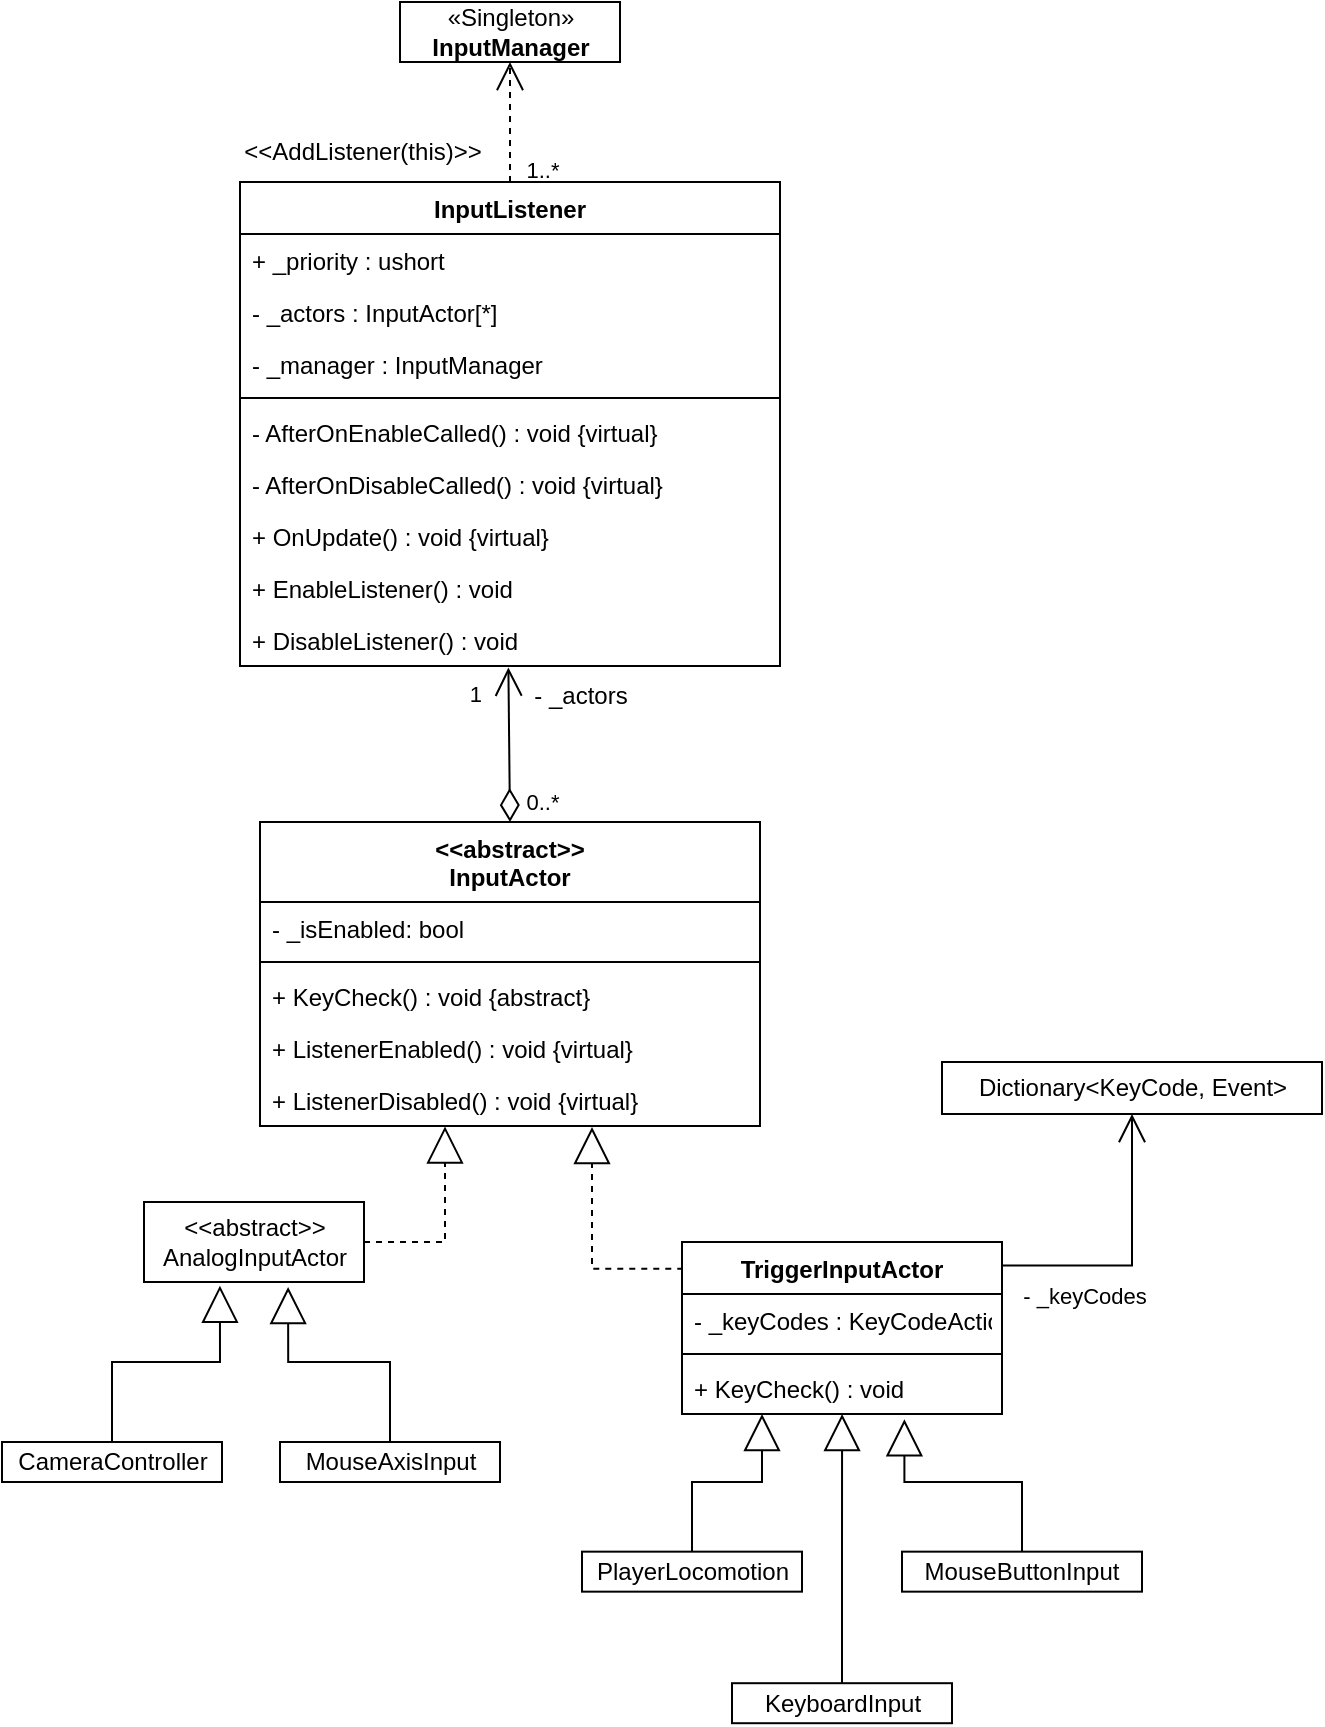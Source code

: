 <mxfile version="20.8.16" type="device"><diagram id="C5RBs43oDa-KdzZeNtuy" name="InputSystem"><mxGraphModel dx="1036" dy="606" grid="1" gridSize="10" guides="1" tooltips="1" connect="1" arrows="1" fold="1" page="1" pageScale="1" pageWidth="827" pageHeight="1169" math="0" shadow="0"><root><mxCell id="WIyWlLk6GJQsqaUBKTNV-0"/><mxCell id="WIyWlLk6GJQsqaUBKTNV-1" parent="WIyWlLk6GJQsqaUBKTNV-0"/><mxCell id="8ojxaHu7D45o9gr_LxsO-8" value="1..*" style="endArrow=open;endSize=12;dashed=1;html=1;rounded=0;labelBorderColor=none;exitX=0.5;exitY=0;exitDx=0;exitDy=0;entryX=0.5;entryY=1;entryDx=0;entryDy=0;" parent="WIyWlLk6GJQsqaUBKTNV-1" source="8ojxaHu7D45o9gr_LxsO-46" target="8ojxaHu7D45o9gr_LxsO-62" edge="1"><mxGeometry x="-0.8" y="-16" width="160" relative="1" as="geometry"><mxPoint x="414" y="410" as="sourcePoint"/><mxPoint x="460" y="340" as="targetPoint"/><Array as="points"/><mxPoint as="offset"/></mxGeometry></mxCell><mxCell id="8ojxaHu7D45o9gr_LxsO-14" value="&amp;lt;&amp;lt;AddListener(this)&amp;gt;&amp;gt;" style="text;html=1;align=center;verticalAlign=middle;resizable=0;points=[];autosize=1;strokeColor=none;fillColor=none;" parent="WIyWlLk6GJQsqaUBKTNV-1" vertex="1"><mxGeometry x="270" y="340" width="140" height="30" as="geometry"/></mxCell><mxCell id="8ojxaHu7D45o9gr_LxsO-16" value="PlayerLocomotion" style="html=1;" parent="WIyWlLk6GJQsqaUBKTNV-1" vertex="1"><mxGeometry x="450" y="1054.83" width="110" height="20" as="geometry"/></mxCell><mxCell id="8ojxaHu7D45o9gr_LxsO-18" value="CameraController" style="html=1;" parent="WIyWlLk6GJQsqaUBKTNV-1" vertex="1"><mxGeometry x="160" y="1000" width="110" height="20" as="geometry"/></mxCell><mxCell id="8ojxaHu7D45o9gr_LxsO-22" value="&lt;&lt;abstract&gt;&gt;&#10;InputActor" style="swimlane;fontStyle=1;align=center;verticalAlign=top;childLayout=stackLayout;horizontal=1;startSize=40;horizontalStack=0;resizeParent=1;resizeParentMax=0;resizeLast=0;collapsible=1;marginBottom=0;" parent="WIyWlLk6GJQsqaUBKTNV-1" vertex="1"><mxGeometry x="289" y="690" width="250" height="152" as="geometry"/></mxCell><mxCell id="8ojxaHu7D45o9gr_LxsO-23" value="- _isEnabled: bool" style="text;strokeColor=none;fillColor=none;align=left;verticalAlign=top;spacingLeft=4;spacingRight=4;overflow=hidden;rotatable=0;points=[[0,0.5],[1,0.5]];portConstraint=eastwest;" parent="8ojxaHu7D45o9gr_LxsO-22" vertex="1"><mxGeometry y="40" width="250" height="26" as="geometry"/></mxCell><mxCell id="8ojxaHu7D45o9gr_LxsO-24" value="" style="line;strokeWidth=1;fillColor=none;align=left;verticalAlign=middle;spacingTop=-1;spacingLeft=3;spacingRight=3;rotatable=0;labelPosition=right;points=[];portConstraint=eastwest;strokeColor=inherit;" parent="8ojxaHu7D45o9gr_LxsO-22" vertex="1"><mxGeometry y="66" width="250" height="8" as="geometry"/></mxCell><mxCell id="8ojxaHu7D45o9gr_LxsO-25" value="+ KeyCheck() : void {abstract}" style="text;strokeColor=none;fillColor=none;align=left;verticalAlign=top;spacingLeft=4;spacingRight=4;overflow=hidden;rotatable=0;points=[[0,0.5],[1,0.5]];portConstraint=eastwest;" parent="8ojxaHu7D45o9gr_LxsO-22" vertex="1"><mxGeometry y="74" width="250" height="26" as="geometry"/></mxCell><mxCell id="8ojxaHu7D45o9gr_LxsO-26" value="+ ListenerEnabled() : void {virtual}" style="text;strokeColor=none;fillColor=none;align=left;verticalAlign=top;spacingLeft=4;spacingRight=4;overflow=hidden;rotatable=0;points=[[0,0.5],[1,0.5]];portConstraint=eastwest;" parent="8ojxaHu7D45o9gr_LxsO-22" vertex="1"><mxGeometry y="100" width="250" height="26" as="geometry"/></mxCell><mxCell id="8ojxaHu7D45o9gr_LxsO-30" value="+ ListenerDisabled() : void {virtual}" style="text;strokeColor=none;fillColor=none;align=left;verticalAlign=top;spacingLeft=4;spacingRight=4;overflow=hidden;rotatable=0;points=[[0,0.5],[1,0.5]];portConstraint=eastwest;" parent="8ojxaHu7D45o9gr_LxsO-22" vertex="1"><mxGeometry y="126" width="250" height="26" as="geometry"/></mxCell><mxCell id="8ojxaHu7D45o9gr_LxsO-36" value="Dictionary&amp;lt;KeyCode, Event&amp;gt;" style="html=1;" parent="WIyWlLk6GJQsqaUBKTNV-1" vertex="1"><mxGeometry x="630" y="810" width="190" height="26" as="geometry"/></mxCell><mxCell id="8ojxaHu7D45o9gr_LxsO-46" value="InputListener" style="swimlane;fontStyle=1;align=center;verticalAlign=top;childLayout=stackLayout;horizontal=1;startSize=26;horizontalStack=0;resizeParent=1;resizeParentMax=0;resizeLast=0;collapsible=1;marginBottom=0;" parent="WIyWlLk6GJQsqaUBKTNV-1" vertex="1"><mxGeometry x="279" y="370" width="270" height="242" as="geometry"/></mxCell><mxCell id="8ojxaHu7D45o9gr_LxsO-47" value="+ _priority : ushort" style="text;strokeColor=none;fillColor=none;align=left;verticalAlign=top;spacingLeft=4;spacingRight=4;overflow=hidden;rotatable=0;points=[[0,0.5],[1,0.5]];portConstraint=eastwest;" parent="8ojxaHu7D45o9gr_LxsO-46" vertex="1"><mxGeometry y="26" width="270" height="26" as="geometry"/></mxCell><mxCell id="8ojxaHu7D45o9gr_LxsO-50" value="- _actors : InputActor[*]" style="text;strokeColor=none;fillColor=none;align=left;verticalAlign=top;spacingLeft=4;spacingRight=4;overflow=hidden;rotatable=0;points=[[0,0.5],[1,0.5]];portConstraint=eastwest;" parent="8ojxaHu7D45o9gr_LxsO-46" vertex="1"><mxGeometry y="52" width="270" height="26" as="geometry"/></mxCell><mxCell id="8ojxaHu7D45o9gr_LxsO-51" value="- _manager : InputManager" style="text;strokeColor=none;fillColor=none;align=left;verticalAlign=top;spacingLeft=4;spacingRight=4;overflow=hidden;rotatable=0;points=[[0,0.5],[1,0.5]];portConstraint=eastwest;" parent="8ojxaHu7D45o9gr_LxsO-46" vertex="1"><mxGeometry y="78" width="270" height="26" as="geometry"/></mxCell><mxCell id="8ojxaHu7D45o9gr_LxsO-48" value="" style="line;strokeWidth=1;fillColor=none;align=left;verticalAlign=middle;spacingTop=-1;spacingLeft=3;spacingRight=3;rotatable=0;labelPosition=right;points=[];portConstraint=eastwest;strokeColor=inherit;" parent="8ojxaHu7D45o9gr_LxsO-46" vertex="1"><mxGeometry y="104" width="270" height="8" as="geometry"/></mxCell><mxCell id="8ojxaHu7D45o9gr_LxsO-49" value="- AfterOnEnableCalled() : void {virtual}" style="text;strokeColor=none;fillColor=none;align=left;verticalAlign=top;spacingLeft=4;spacingRight=4;overflow=hidden;rotatable=0;points=[[0,0.5],[1,0.5]];portConstraint=eastwest;" parent="8ojxaHu7D45o9gr_LxsO-46" vertex="1"><mxGeometry y="112" width="270" height="26" as="geometry"/></mxCell><mxCell id="8ojxaHu7D45o9gr_LxsO-52" value="- AfterOnDisableCalled() : void {virtual}" style="text;strokeColor=none;fillColor=none;align=left;verticalAlign=top;spacingLeft=4;spacingRight=4;overflow=hidden;rotatable=0;points=[[0,0.5],[1,0.5]];portConstraint=eastwest;" parent="8ojxaHu7D45o9gr_LxsO-46" vertex="1"><mxGeometry y="138" width="270" height="26" as="geometry"/></mxCell><mxCell id="8ojxaHu7D45o9gr_LxsO-53" value="+ OnUpdate() : void {virtual}" style="text;strokeColor=none;fillColor=none;align=left;verticalAlign=top;spacingLeft=4;spacingRight=4;overflow=hidden;rotatable=0;points=[[0,0.5],[1,0.5]];portConstraint=eastwest;" parent="8ojxaHu7D45o9gr_LxsO-46" vertex="1"><mxGeometry y="164" width="270" height="26" as="geometry"/></mxCell><mxCell id="8ojxaHu7D45o9gr_LxsO-54" value="+ EnableListener() : void" style="text;strokeColor=none;fillColor=none;align=left;verticalAlign=top;spacingLeft=4;spacingRight=4;overflow=hidden;rotatable=0;points=[[0,0.5],[1,0.5]];portConstraint=eastwest;" parent="8ojxaHu7D45o9gr_LxsO-46" vertex="1"><mxGeometry y="190" width="270" height="26" as="geometry"/></mxCell><mxCell id="8ojxaHu7D45o9gr_LxsO-55" value="+ DisableListener() : void" style="text;strokeColor=none;fillColor=none;align=left;verticalAlign=top;spacingLeft=4;spacingRight=4;overflow=hidden;rotatable=0;points=[[0,0.5],[1,0.5]];portConstraint=eastwest;" parent="8ojxaHu7D45o9gr_LxsO-46" vertex="1"><mxGeometry y="216" width="270" height="26" as="geometry"/></mxCell><mxCell id="8ojxaHu7D45o9gr_LxsO-61" value="- _actors" style="text;html=1;align=center;verticalAlign=middle;resizable=0;points=[];autosize=1;strokeColor=none;fillColor=none;" parent="WIyWlLk6GJQsqaUBKTNV-1" vertex="1"><mxGeometry x="414" y="612" width="70" height="30" as="geometry"/></mxCell><mxCell id="8ojxaHu7D45o9gr_LxsO-62" value="«Singleton»&lt;br&gt;&lt;b&gt;InputManager&lt;/b&gt;" style="html=1;" parent="WIyWlLk6GJQsqaUBKTNV-1" vertex="1"><mxGeometry x="359" y="280" width="110" height="30" as="geometry"/></mxCell><mxCell id="8ojxaHu7D45o9gr_LxsO-73" value="0..*" style="endArrow=open;html=1;endSize=12;startArrow=diamondThin;startSize=14;startFill=0;rounded=0;labelBorderColor=none;exitX=0.5;exitY=0;exitDx=0;exitDy=0;entryX=0.497;entryY=1.031;entryDx=0;entryDy=0;entryPerimeter=0;" parent="WIyWlLk6GJQsqaUBKTNV-1" source="8ojxaHu7D45o9gr_LxsO-22" target="8ojxaHu7D45o9gr_LxsO-55" edge="1"><mxGeometry x="-0.745" y="-16" relative="1" as="geometry"><mxPoint x="460" y="590" as="sourcePoint"/><mxPoint x="620" y="590" as="targetPoint"/><mxPoint as="offset"/></mxGeometry></mxCell><mxCell id="8ojxaHu7D45o9gr_LxsO-75" value="1" style="edgeLabel;resizable=0;html=1;align=right;verticalAlign=top;" parent="8ojxaHu7D45o9gr_LxsO-73" connectable="0" vertex="1"><mxGeometry x="1" relative="1" as="geometry"><mxPoint x="-13" as="offset"/></mxGeometry></mxCell><mxCell id="8ojxaHu7D45o9gr_LxsO-78" value="" style="endArrow=open;endFill=1;endSize=12;html=1;rounded=0;labelBorderColor=none;entryX=0.5;entryY=1;entryDx=0;entryDy=0;edgeStyle=orthogonalEdgeStyle;exitX=1;exitY=0.137;exitDx=0;exitDy=0;exitPerimeter=0;" parent="WIyWlLk6GJQsqaUBKTNV-1" source="jegye7JA9-gHVdTH3gve-4" target="8ojxaHu7D45o9gr_LxsO-36" edge="1"><mxGeometry width="160" relative="1" as="geometry"><mxPoint x="640" y="908" as="sourcePoint"/><mxPoint x="500" y="690" as="targetPoint"/></mxGeometry></mxCell><mxCell id="8ojxaHu7D45o9gr_LxsO-80" value="- _keyCodes" style="edgeLabel;html=1;align=center;verticalAlign=middle;resizable=0;points=[];" parent="8ojxaHu7D45o9gr_LxsO-78" vertex="1" connectable="0"><mxGeometry x="-0.319" y="1" relative="1" as="geometry"><mxPoint x="-7" y="16" as="offset"/></mxGeometry></mxCell><mxCell id="SchrcYX5aFUv850t-K_T-5" value="&amp;lt;&amp;lt;abstract&amp;gt;&amp;gt;&lt;br&gt;AnalogInputActor" style="html=1;" parent="WIyWlLk6GJQsqaUBKTNV-1" vertex="1"><mxGeometry x="231" y="880" width="110" height="40" as="geometry"/></mxCell><mxCell id="SchrcYX5aFUv850t-K_T-7" value="KeyboardInput" style="html=1;" parent="WIyWlLk6GJQsqaUBKTNV-1" vertex="1"><mxGeometry x="525" y="1120.6" width="110" height="20" as="geometry"/></mxCell><mxCell id="SchrcYX5aFUv850t-K_T-8" value="MouseAxisInput" style="html=1;" parent="WIyWlLk6GJQsqaUBKTNV-1" vertex="1"><mxGeometry x="299" y="1000" width="110" height="20" as="geometry"/></mxCell><mxCell id="SchrcYX5aFUv850t-K_T-10" value="" style="endArrow=block;endSize=16;endFill=0;html=1;rounded=0;exitX=1;exitY=0.5;exitDx=0;exitDy=0;entryX=0.37;entryY=1.008;entryDx=0;entryDy=0;entryPerimeter=0;edgeStyle=orthogonalEdgeStyle;dashed=1;" parent="WIyWlLk6GJQsqaUBKTNV-1" source="SchrcYX5aFUv850t-K_T-5" target="8ojxaHu7D45o9gr_LxsO-30" edge="1"><mxGeometry x="-0.083" y="-20" width="160" relative="1" as="geometry"><mxPoint x="330" y="710" as="sourcePoint"/><mxPoint x="380" y="840" as="targetPoint"/><mxPoint x="1" as="offset"/></mxGeometry></mxCell><mxCell id="SchrcYX5aFUv850t-K_T-13" value="" style="endArrow=block;endSize=16;endFill=0;html=1;rounded=0;dashed=1;edgeStyle=orthogonalEdgeStyle;entryX=0.664;entryY=1.019;entryDx=0;entryDy=0;entryPerimeter=0;exitX=0.004;exitY=0.156;exitDx=0;exitDy=0;exitPerimeter=0;" parent="WIyWlLk6GJQsqaUBKTNV-1" source="jegye7JA9-gHVdTH3gve-4" target="8ojxaHu7D45o9gr_LxsO-30" edge="1"><mxGeometry x="-0.201" y="9" width="160" relative="1" as="geometry"><mxPoint x="530" y="908" as="sourcePoint"/><mxPoint x="460" y="850" as="targetPoint"/><mxPoint as="offset"/></mxGeometry></mxCell><mxCell id="SchrcYX5aFUv850t-K_T-14" value="" style="endArrow=block;endSize=16;endFill=0;html=1;rounded=0;exitX=0.5;exitY=0;exitDx=0;exitDy=0;entryX=0.345;entryY=1.046;entryDx=0;entryDy=0;entryPerimeter=0;edgeStyle=orthogonalEdgeStyle;" parent="WIyWlLk6GJQsqaUBKTNV-1" source="8ojxaHu7D45o9gr_LxsO-18" target="SchrcYX5aFUv850t-K_T-5" edge="1"><mxGeometry x="-0.083" y="-20" width="160" relative="1" as="geometry"><mxPoint x="351" y="910" as="sourcePoint"/><mxPoint x="391.5" y="852.208" as="targetPoint"/><mxPoint x="1" as="offset"/></mxGeometry></mxCell><mxCell id="SchrcYX5aFUv850t-K_T-15" value="" style="endArrow=block;endSize=16;endFill=0;html=1;rounded=0;exitX=0.5;exitY=0;exitDx=0;exitDy=0;entryX=0.655;entryY=1.062;entryDx=0;entryDy=0;entryPerimeter=0;edgeStyle=orthogonalEdgeStyle;" parent="WIyWlLk6GJQsqaUBKTNV-1" source="SchrcYX5aFUv850t-K_T-8" target="SchrcYX5aFUv850t-K_T-5" edge="1"><mxGeometry x="-0.083" y="-20" width="160" relative="1" as="geometry"><mxPoint x="225" y="1010" as="sourcePoint"/><mxPoint x="278.95" y="931.84" as="targetPoint"/><mxPoint x="1" as="offset"/></mxGeometry></mxCell><mxCell id="SchrcYX5aFUv850t-K_T-16" value="" style="endArrow=block;endSize=16;endFill=0;html=1;rounded=0;exitX=0.5;exitY=0;exitDx=0;exitDy=0;entryX=0.469;entryY=0.977;entryDx=0;entryDy=0;entryPerimeter=0;edgeStyle=orthogonalEdgeStyle;" parent="WIyWlLk6GJQsqaUBKTNV-1" source="SchrcYX5aFUv850t-K_T-7" edge="1"><mxGeometry width="160" relative="1" as="geometry"><mxPoint x="370" y="1065.43" as="sourcePoint"/><mxPoint x="580.04" y="986.002" as="targetPoint"/></mxGeometry></mxCell><mxCell id="SchrcYX5aFUv850t-K_T-17" value="" style="endArrow=block;endSize=16;endFill=0;html=1;rounded=0;exitX=0.5;exitY=0;exitDx=0;exitDy=0;edgeStyle=orthogonalEdgeStyle;" parent="WIyWlLk6GJQsqaUBKTNV-1" source="8ojxaHu7D45o9gr_LxsO-16" target="jegye7JA9-gHVdTH3gve-4" edge="1"><mxGeometry x="-0.083" y="-20" width="160" relative="1" as="geometry"><mxPoint x="474" y="1054.83" as="sourcePoint"/><mxPoint x="549" y="986" as="targetPoint"/><mxPoint x="1" as="offset"/><Array as="points"><mxPoint x="505" y="1020"/><mxPoint x="540" y="1020"/></Array></mxGeometry></mxCell><mxCell id="jegye7JA9-gHVdTH3gve-4" value="TriggerInputActor" style="swimlane;fontStyle=1;align=center;verticalAlign=top;childLayout=stackLayout;horizontal=1;startSize=26;horizontalStack=0;resizeParent=1;resizeParentMax=0;resizeLast=0;collapsible=1;marginBottom=0;strokeColor=default;fontFamily=Helvetica;fontSize=12;fontColor=default;fillColor=default;" parent="WIyWlLk6GJQsqaUBKTNV-1" vertex="1"><mxGeometry x="500" y="900" width="160" height="86" as="geometry"/></mxCell><mxCell id="jegye7JA9-gHVdTH3gve-5" value="- _keyCodes : KeyCodeActionDictionary" style="text;strokeColor=none;fillColor=none;align=left;verticalAlign=top;spacingLeft=4;spacingRight=4;overflow=hidden;rotatable=0;points=[[0,0.5],[1,0.5]];portConstraint=eastwest;fontSize=12;fontFamily=Helvetica;fontColor=default;" parent="jegye7JA9-gHVdTH3gve-4" vertex="1"><mxGeometry y="26" width="160" height="26" as="geometry"/></mxCell><mxCell id="jegye7JA9-gHVdTH3gve-6" value="" style="line;strokeWidth=1;fillColor=none;align=left;verticalAlign=middle;spacingTop=-1;spacingLeft=3;spacingRight=3;rotatable=0;labelPosition=right;points=[];portConstraint=eastwest;strokeColor=inherit;fontFamily=Helvetica;fontSize=12;fontColor=default;startSize=20;" parent="jegye7JA9-gHVdTH3gve-4" vertex="1"><mxGeometry y="52" width="160" height="8" as="geometry"/></mxCell><mxCell id="jegye7JA9-gHVdTH3gve-7" value="+ KeyCheck() : void" style="text;strokeColor=none;fillColor=none;align=left;verticalAlign=top;spacingLeft=4;spacingRight=4;overflow=hidden;rotatable=0;points=[[0,0.5],[1,0.5]];portConstraint=eastwest;fontSize=12;fontFamily=Helvetica;fontColor=default;" parent="jegye7JA9-gHVdTH3gve-4" vertex="1"><mxGeometry y="60" width="160" height="26" as="geometry"/></mxCell><mxCell id="BnUvoLT0P_PUcKbNaHNS-0" value="MouseButtonInput" style="rounded=0;whiteSpace=wrap;html=1;" vertex="1" parent="WIyWlLk6GJQsqaUBKTNV-1"><mxGeometry x="610" y="1054.83" width="120" height="20" as="geometry"/></mxCell><mxCell id="BnUvoLT0P_PUcKbNaHNS-4" value="" style="endArrow=block;endSize=16;endFill=0;html=1;rounded=0;exitX=0.5;exitY=0;exitDx=0;exitDy=0;entryX=0.695;entryY=1.1;entryDx=0;entryDy=0;entryPerimeter=0;edgeStyle=orthogonalEdgeStyle;" edge="1" parent="WIyWlLk6GJQsqaUBKTNV-1" source="BnUvoLT0P_PUcKbNaHNS-0" target="jegye7JA9-gHVdTH3gve-7"><mxGeometry width="160" relative="1" as="geometry"><mxPoint x="330" y="1010" as="sourcePoint"/><mxPoint x="490" y="1010" as="targetPoint"/><Array as="points"><mxPoint x="670" y="1020"/><mxPoint x="611" y="1020"/></Array></mxGeometry></mxCell></root></mxGraphModel></diagram></mxfile>